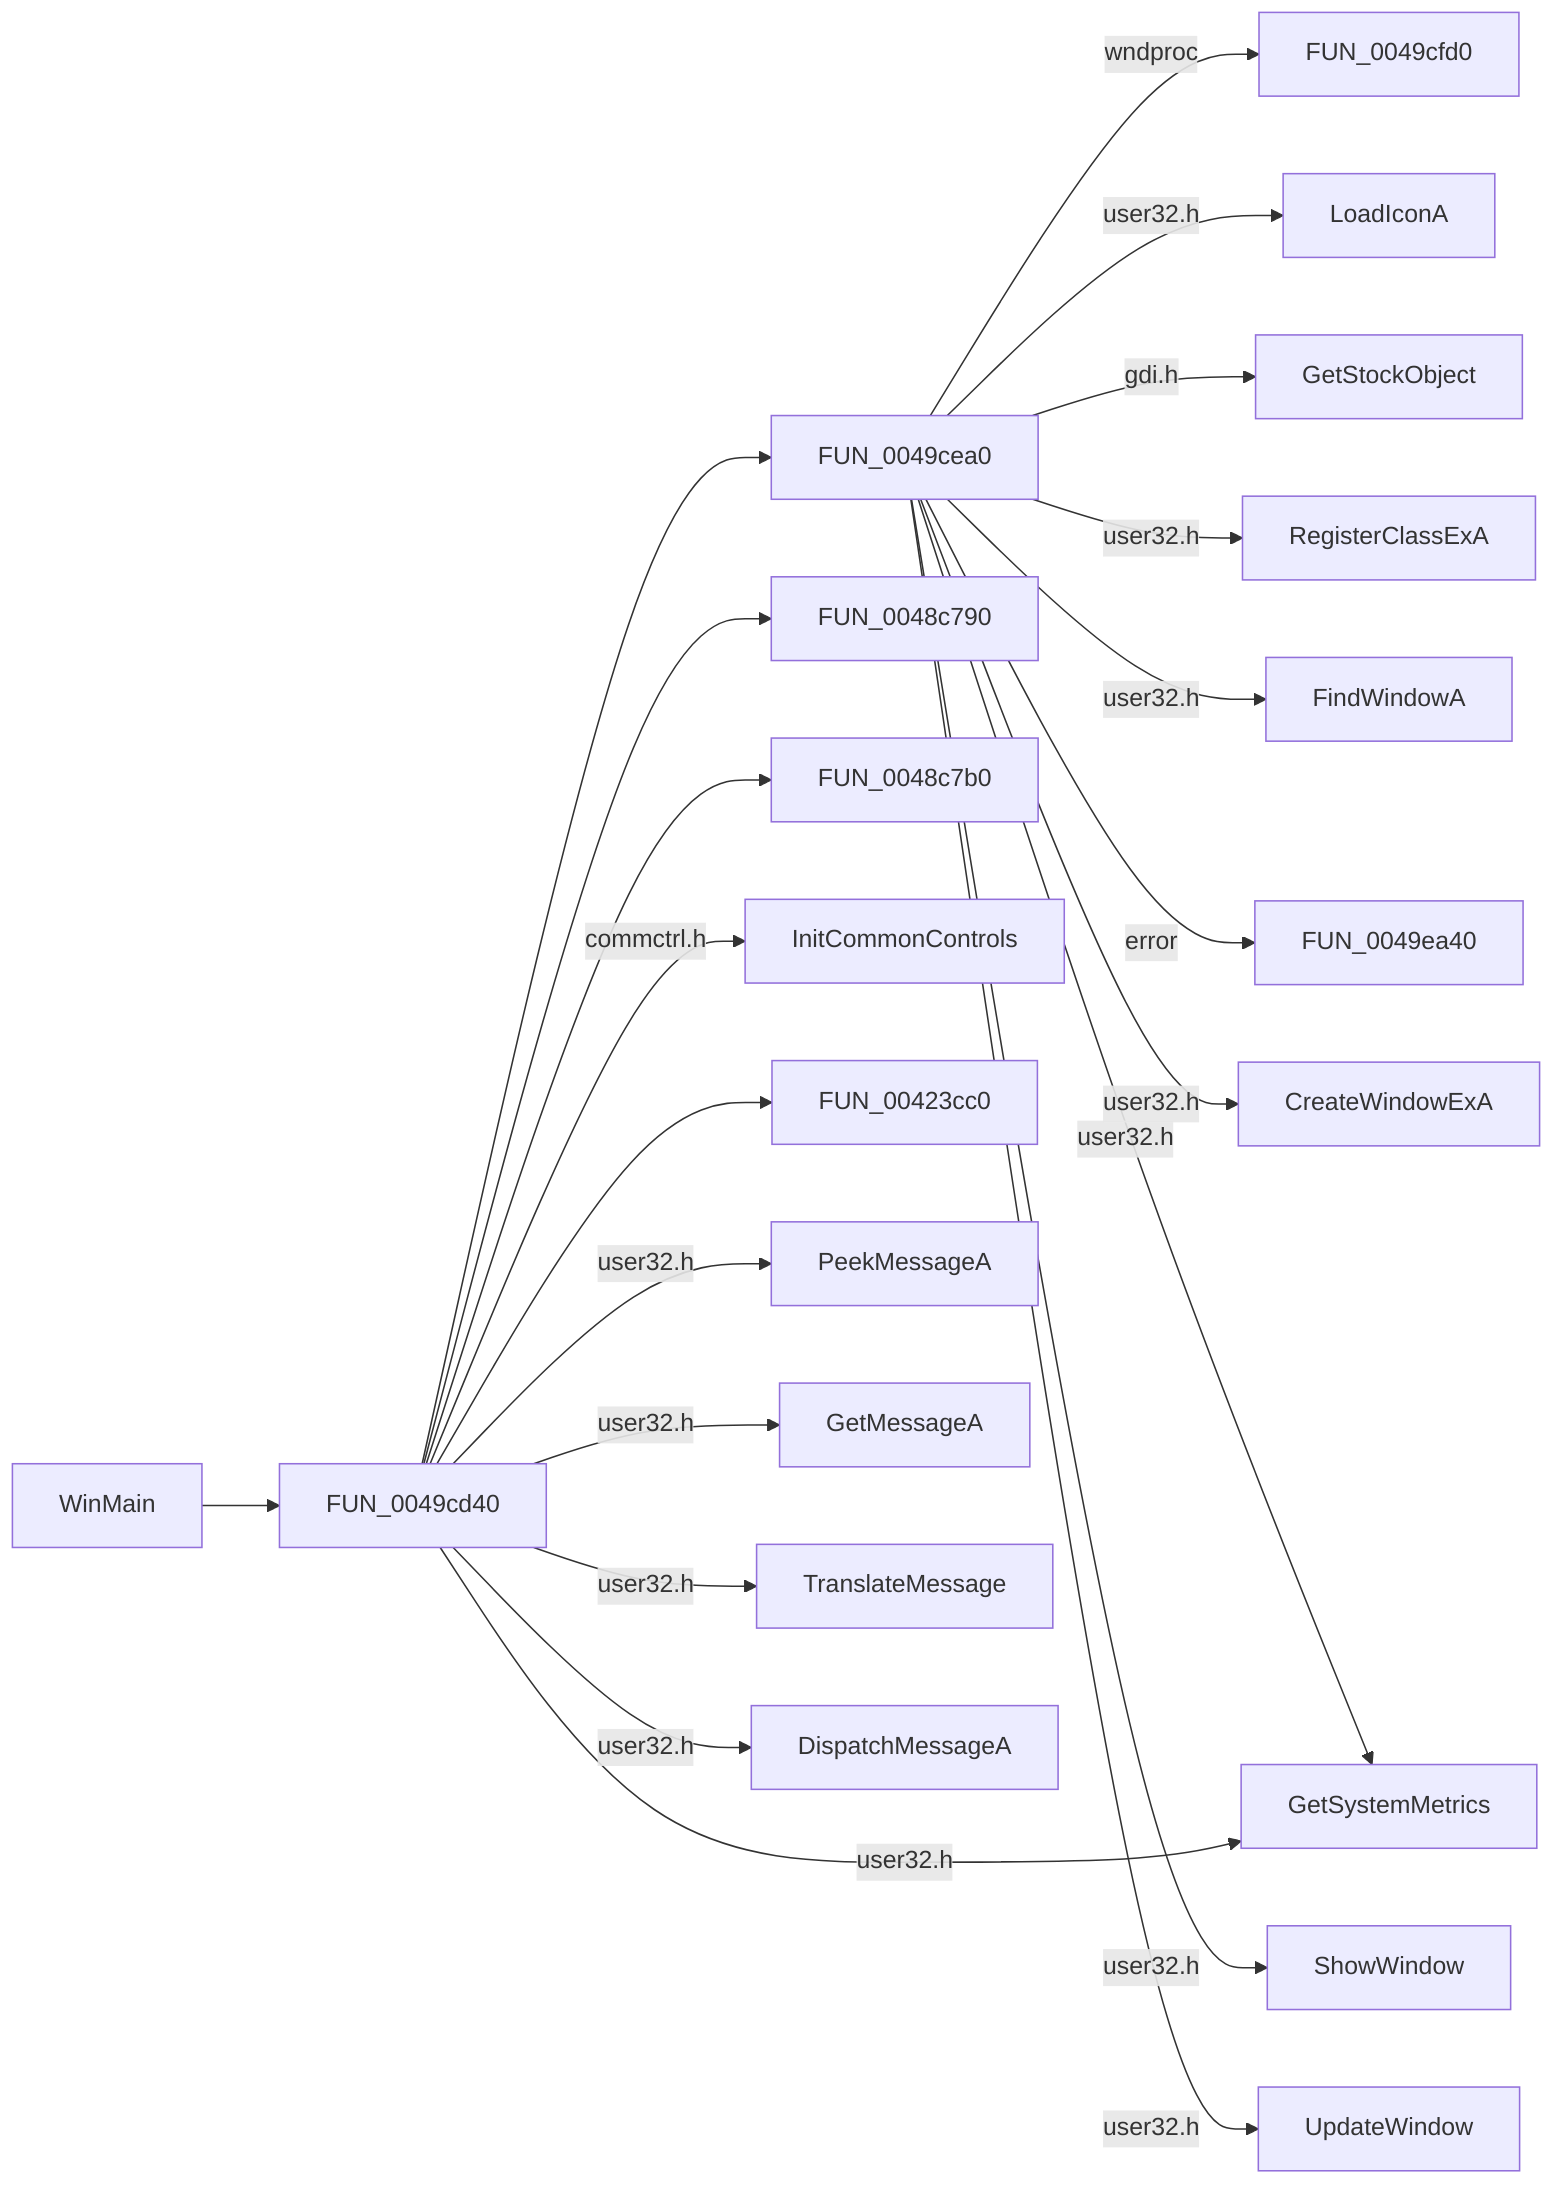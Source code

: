 flowchart LR
  WinMain --> FUN_0049cd40
  FUN_0049cd40 --> FUN_0049cea0
  FUN_0049cd40 --> FUN_0048c790
  FUN_0049cd40 --> FUN_0048c7b0
  FUN_0049cd40 -- commctrl.h --> InitCommonControls
  FUN_0049cd40 -- user32.h --> GetSystemMetrics
  FUN_0049cd40 --> FUN_00423cc0
  FUN_0049cd40 -- user32.h --> PeekMessageA
  FUN_0049cd40 -- user32.h --> GetMessageA
  FUN_0049cd40 -- user32.h --> TranslateMessage
  FUN_0049cd40 -- user32.h --> DispatchMessageA
  FUN_0049cea0 -- wndproc --> FUN_0049cfd0
  FUN_0049cea0 -- user32.h --> LoadIconA
  FUN_0049cea0 -- gdi.h --> GetStockObject
  FUN_0049cea0 -- user32.h --> RegisterClassExA
  FUN_0049cea0 -- user32.h --> FindWindowA
  FUN_0049cea0 -- error --> FUN_0049ea40
  FUN_0049cea0 -- user32.h --> GetSystemMetrics
  FUN_0049cea0 -- user32.h --> CreateWindowExA
  FUN_0049cea0 -- user32.h --> ShowWindow
  FUN_0049cea0 -- user32.h --> UpdateWindow